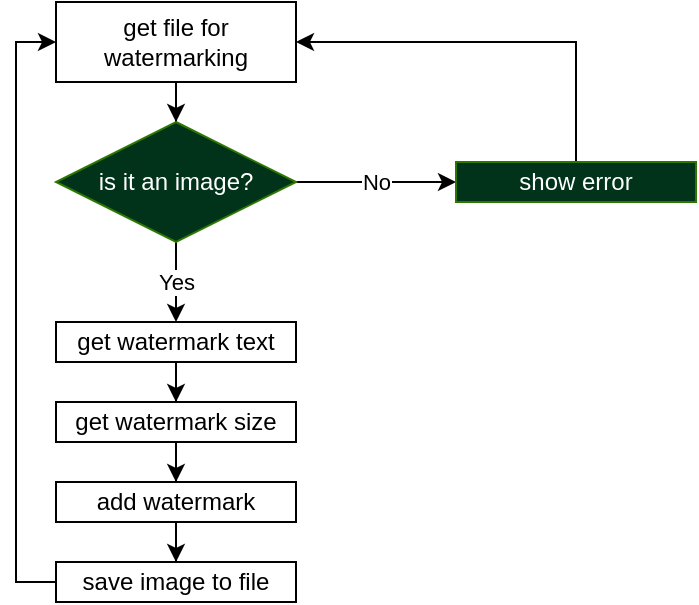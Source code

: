 <mxfile version="13.7.9" type="embed"><diagram id="x5Ct8pu1ZVd3vidvK7fK" name="Page-1"><mxGraphModel dx="1401" dy="873" grid="1" gridSize="10" guides="1" tooltips="1" connect="1" arrows="1" fold="1" page="1" pageScale="1" pageWidth="850" pageHeight="1100" math="0" shadow="0"><root><mxCell id="0"/><mxCell id="1" parent="0"/><mxCell id="7" value="" style="edgeStyle=orthogonalEdgeStyle;rounded=0;orthogonalLoop=1;jettySize=auto;html=1;" parent="1" source="5" target="6" edge="1"><mxGeometry relative="1" as="geometry"/></mxCell><mxCell id="5" value="get file for watermarking" style="rounded=0;whiteSpace=wrap;html=1;" parent="1" vertex="1"><mxGeometry x="280" y="120" width="120" height="40" as="geometry"/></mxCell><mxCell id="9" value="Yes" style="edgeStyle=orthogonalEdgeStyle;rounded=0;orthogonalLoop=1;jettySize=auto;html=1;" parent="1" source="6" target="8" edge="1"><mxGeometry relative="1" as="geometry"/></mxCell><mxCell id="13" value="No" style="edgeStyle=orthogonalEdgeStyle;rounded=0;orthogonalLoop=1;jettySize=auto;html=1;" parent="1" source="6" target="12" edge="1"><mxGeometry relative="1" as="geometry"/></mxCell><mxCell id="6" value="is it an image?" style="rhombus;whiteSpace=wrap;html=1;rounded=0;strokeColor=#2D7600;fontColor=#ffffff;fillColor=#00331A;" parent="1" vertex="1"><mxGeometry x="280" y="180" width="120" height="60" as="geometry"/></mxCell><mxCell id="11" value="" style="edgeStyle=orthogonalEdgeStyle;rounded=0;orthogonalLoop=1;jettySize=auto;html=1;" parent="1" source="8" target="10" edge="1"><mxGeometry relative="1" as="geometry"/></mxCell><mxCell id="8" value="get watermark text" style="whiteSpace=wrap;html=1;rounded=0;" parent="1" vertex="1"><mxGeometry x="280" y="280" width="120" height="20" as="geometry"/></mxCell><mxCell id="16" value="" style="edgeStyle=orthogonalEdgeStyle;rounded=0;orthogonalLoop=1;jettySize=auto;html=1;" parent="1" source="10" target="15" edge="1"><mxGeometry relative="1" as="geometry"/></mxCell><mxCell id="10" value="get watermark size" style="whiteSpace=wrap;html=1;rounded=0;" parent="1" vertex="1"><mxGeometry x="280" y="320" width="120" height="20" as="geometry"/></mxCell><mxCell id="14" style="edgeStyle=orthogonalEdgeStyle;rounded=0;orthogonalLoop=1;jettySize=auto;html=1;entryX=1;entryY=0.5;entryDx=0;entryDy=0;exitX=0.5;exitY=0;exitDx=0;exitDy=0;" parent="1" source="12" target="5" edge="1"><mxGeometry relative="1" as="geometry"/></mxCell><mxCell id="12" value="show error" style="whiteSpace=wrap;html=1;rounded=0;strokeColor=#2D7600;fontColor=#ffffff;fillColor=#00331A;" parent="1" vertex="1"><mxGeometry x="480" y="200" width="120" height="20" as="geometry"/></mxCell><mxCell id="18" value="" style="edgeStyle=orthogonalEdgeStyle;rounded=0;orthogonalLoop=1;jettySize=auto;html=1;" parent="1" source="15" target="17" edge="1"><mxGeometry relative="1" as="geometry"/></mxCell><mxCell id="15" value="add watermark" style="whiteSpace=wrap;html=1;rounded=0;" parent="1" vertex="1"><mxGeometry x="280" y="360" width="120" height="20" as="geometry"/></mxCell><mxCell id="19" style="edgeStyle=orthogonalEdgeStyle;rounded=0;orthogonalLoop=1;jettySize=auto;html=1;entryX=0;entryY=0.5;entryDx=0;entryDy=0;exitX=0;exitY=0.5;exitDx=0;exitDy=0;" parent="1" source="17" target="5" edge="1"><mxGeometry relative="1" as="geometry"/></mxCell><mxCell id="17" value="save image to file" style="whiteSpace=wrap;html=1;rounded=0;" parent="1" vertex="1"><mxGeometry x="280" y="400" width="120" height="20" as="geometry"/></mxCell></root></mxGraphModel></diagram></mxfile>